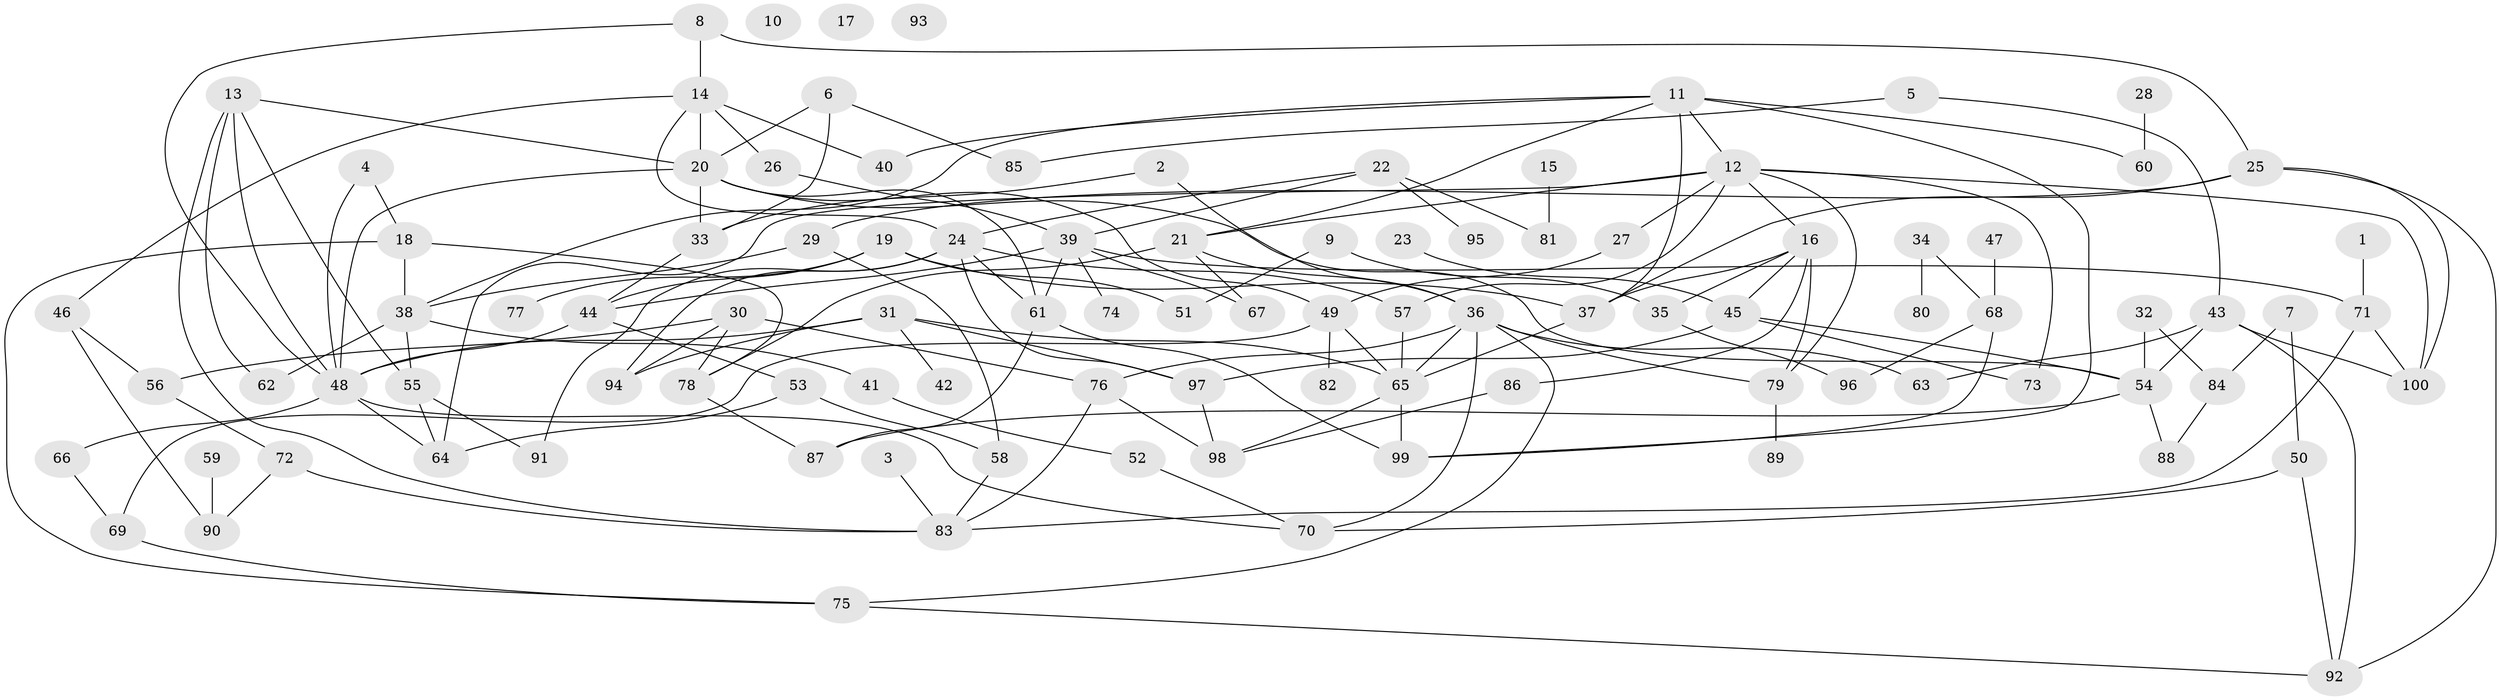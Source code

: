 // Generated by graph-tools (version 1.1) at 2025/00/03/09/25 03:00:43]
// undirected, 100 vertices, 165 edges
graph export_dot {
graph [start="1"]
  node [color=gray90,style=filled];
  1;
  2;
  3;
  4;
  5;
  6;
  7;
  8;
  9;
  10;
  11;
  12;
  13;
  14;
  15;
  16;
  17;
  18;
  19;
  20;
  21;
  22;
  23;
  24;
  25;
  26;
  27;
  28;
  29;
  30;
  31;
  32;
  33;
  34;
  35;
  36;
  37;
  38;
  39;
  40;
  41;
  42;
  43;
  44;
  45;
  46;
  47;
  48;
  49;
  50;
  51;
  52;
  53;
  54;
  55;
  56;
  57;
  58;
  59;
  60;
  61;
  62;
  63;
  64;
  65;
  66;
  67;
  68;
  69;
  70;
  71;
  72;
  73;
  74;
  75;
  76;
  77;
  78;
  79;
  80;
  81;
  82;
  83;
  84;
  85;
  86;
  87;
  88;
  89;
  90;
  91;
  92;
  93;
  94;
  95;
  96;
  97;
  98;
  99;
  100;
  1 -- 71;
  2 -- 33;
  2 -- 36;
  3 -- 83;
  4 -- 18;
  4 -- 48;
  5 -- 43;
  5 -- 85;
  6 -- 20;
  6 -- 33;
  6 -- 85;
  7 -- 50;
  7 -- 84;
  8 -- 14;
  8 -- 25;
  8 -- 48;
  9 -- 35;
  9 -- 51;
  11 -- 12;
  11 -- 21;
  11 -- 37;
  11 -- 38;
  11 -- 40;
  11 -- 60;
  11 -- 99;
  12 -- 16;
  12 -- 21;
  12 -- 27;
  12 -- 57;
  12 -- 64;
  12 -- 73;
  12 -- 79;
  12 -- 100;
  13 -- 20;
  13 -- 48;
  13 -- 55;
  13 -- 62;
  13 -- 83;
  14 -- 20;
  14 -- 24;
  14 -- 26;
  14 -- 40;
  14 -- 46;
  15 -- 81;
  16 -- 35;
  16 -- 37;
  16 -- 45;
  16 -- 79;
  16 -- 86;
  18 -- 38;
  18 -- 75;
  18 -- 78;
  19 -- 37;
  19 -- 44;
  19 -- 51;
  19 -- 77;
  20 -- 33;
  20 -- 48;
  20 -- 49;
  20 -- 54;
  20 -- 61;
  21 -- 36;
  21 -- 67;
  21 -- 78;
  22 -- 24;
  22 -- 39;
  22 -- 81;
  22 -- 95;
  23 -- 45;
  24 -- 57;
  24 -- 61;
  24 -- 91;
  24 -- 94;
  24 -- 97;
  25 -- 29;
  25 -- 37;
  25 -- 92;
  25 -- 100;
  26 -- 39;
  27 -- 49;
  28 -- 60;
  29 -- 38;
  29 -- 58;
  30 -- 56;
  30 -- 76;
  30 -- 78;
  30 -- 94;
  31 -- 42;
  31 -- 48;
  31 -- 65;
  31 -- 94;
  31 -- 97;
  32 -- 54;
  32 -- 84;
  33 -- 44;
  34 -- 68;
  34 -- 80;
  35 -- 96;
  36 -- 63;
  36 -- 65;
  36 -- 70;
  36 -- 75;
  36 -- 76;
  36 -- 79;
  37 -- 65;
  38 -- 41;
  38 -- 55;
  38 -- 62;
  39 -- 44;
  39 -- 61;
  39 -- 67;
  39 -- 71;
  39 -- 74;
  41 -- 52;
  43 -- 54;
  43 -- 63;
  43 -- 92;
  43 -- 100;
  44 -- 48;
  44 -- 53;
  45 -- 54;
  45 -- 73;
  45 -- 97;
  46 -- 56;
  46 -- 90;
  47 -- 68;
  48 -- 64;
  48 -- 66;
  48 -- 70;
  49 -- 65;
  49 -- 69;
  49 -- 82;
  50 -- 70;
  50 -- 92;
  52 -- 70;
  53 -- 58;
  53 -- 64;
  54 -- 87;
  54 -- 88;
  55 -- 64;
  55 -- 91;
  56 -- 72;
  57 -- 65;
  58 -- 83;
  59 -- 90;
  61 -- 87;
  61 -- 99;
  65 -- 98;
  65 -- 99;
  66 -- 69;
  68 -- 96;
  68 -- 99;
  69 -- 75;
  71 -- 83;
  71 -- 100;
  72 -- 83;
  72 -- 90;
  75 -- 92;
  76 -- 83;
  76 -- 98;
  78 -- 87;
  79 -- 89;
  84 -- 88;
  86 -- 98;
  97 -- 98;
}
